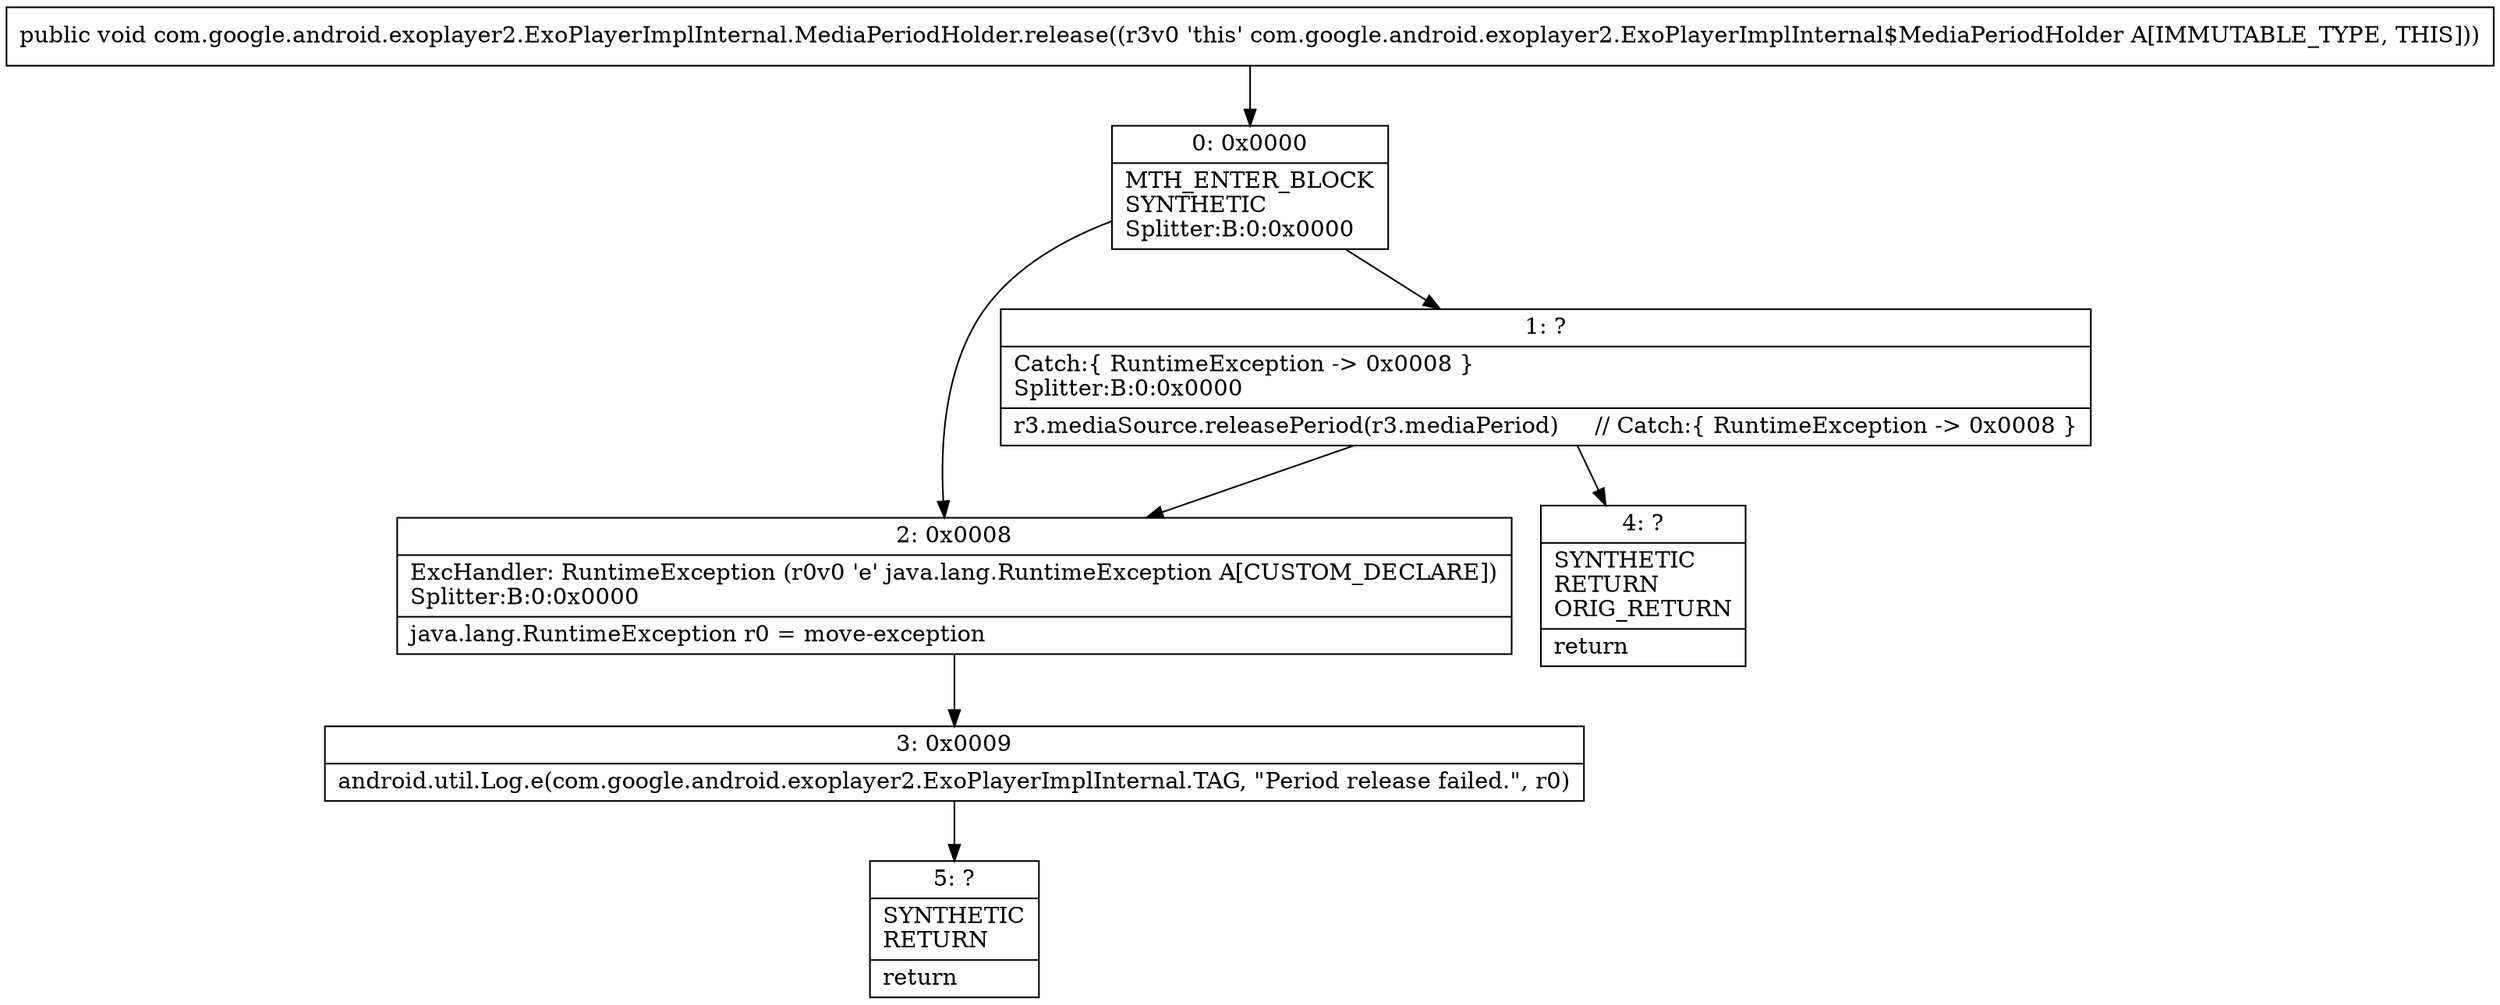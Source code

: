 digraph "CFG forcom.google.android.exoplayer2.ExoPlayerImplInternal.MediaPeriodHolder.release()V" {
Node_0 [shape=record,label="{0\:\ 0x0000|MTH_ENTER_BLOCK\lSYNTHETIC\lSplitter:B:0:0x0000\l}"];
Node_1 [shape=record,label="{1\:\ ?|Catch:\{ RuntimeException \-\> 0x0008 \}\lSplitter:B:0:0x0000\l|r3.mediaSource.releasePeriod(r3.mediaPeriod)     \/\/ Catch:\{ RuntimeException \-\> 0x0008 \}\l}"];
Node_2 [shape=record,label="{2\:\ 0x0008|ExcHandler: RuntimeException (r0v0 'e' java.lang.RuntimeException A[CUSTOM_DECLARE])\lSplitter:B:0:0x0000\l|java.lang.RuntimeException r0 = move\-exception\l}"];
Node_3 [shape=record,label="{3\:\ 0x0009|android.util.Log.e(com.google.android.exoplayer2.ExoPlayerImplInternal.TAG, \"Period release failed.\", r0)\l}"];
Node_4 [shape=record,label="{4\:\ ?|SYNTHETIC\lRETURN\lORIG_RETURN\l|return\l}"];
Node_5 [shape=record,label="{5\:\ ?|SYNTHETIC\lRETURN\l|return\l}"];
MethodNode[shape=record,label="{public void com.google.android.exoplayer2.ExoPlayerImplInternal.MediaPeriodHolder.release((r3v0 'this' com.google.android.exoplayer2.ExoPlayerImplInternal$MediaPeriodHolder A[IMMUTABLE_TYPE, THIS])) }"];
MethodNode -> Node_0;
Node_0 -> Node_1;
Node_0 -> Node_2;
Node_1 -> Node_2;
Node_1 -> Node_4;
Node_2 -> Node_3;
Node_3 -> Node_5;
}


